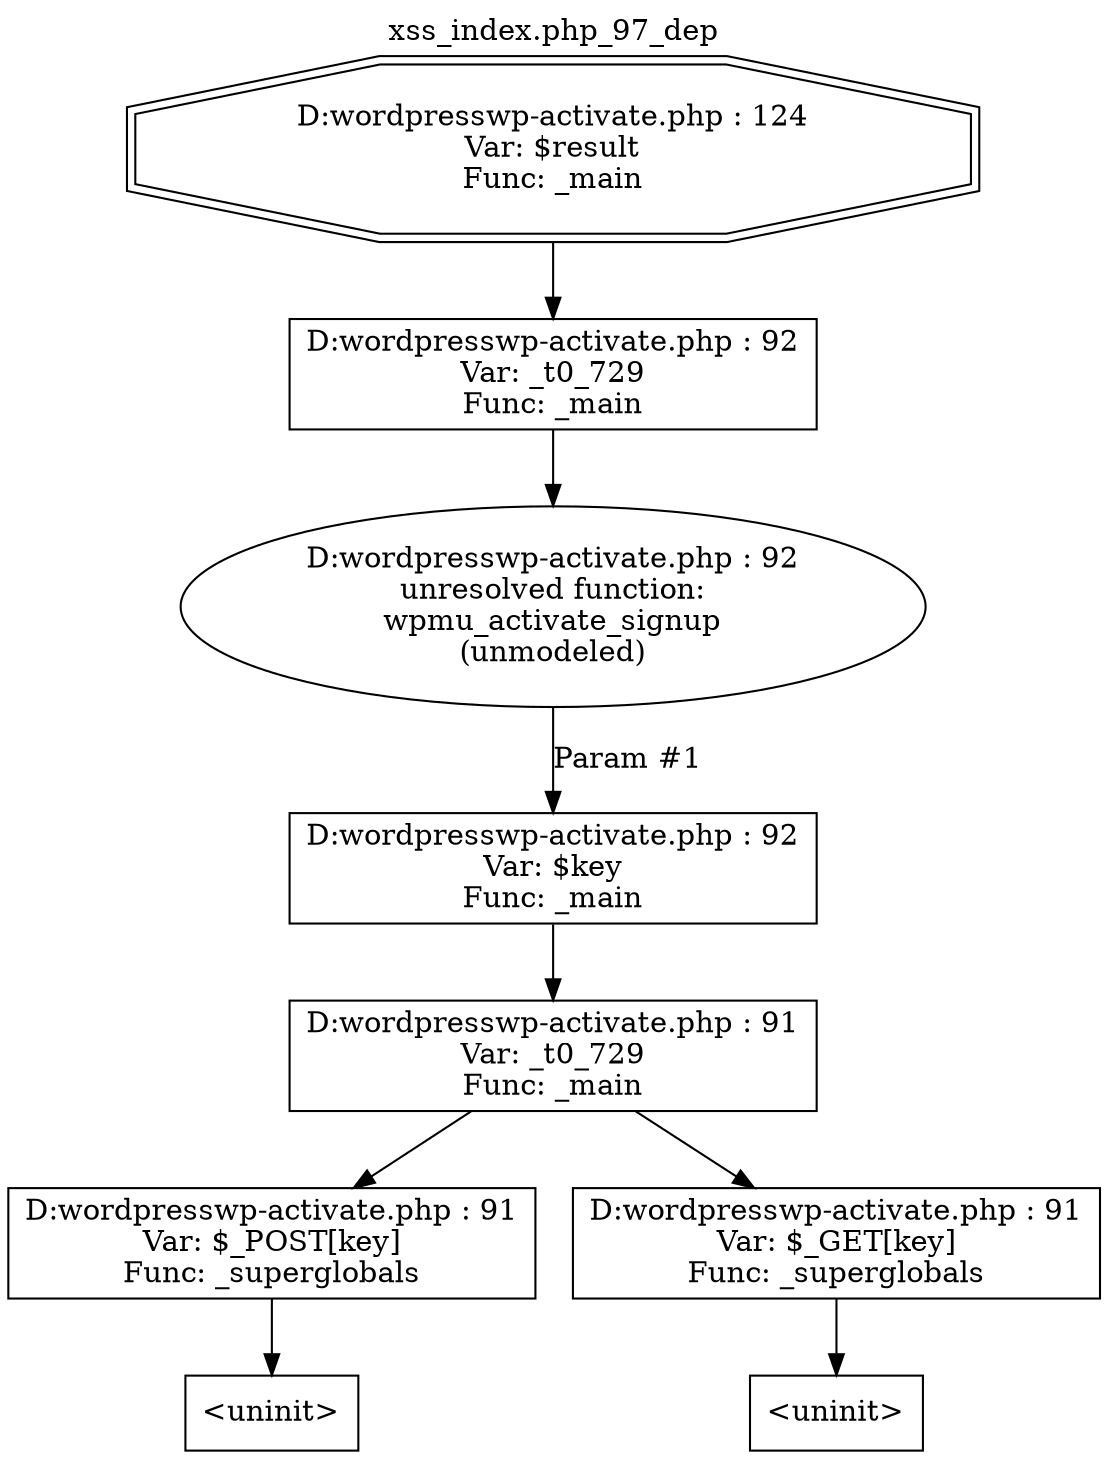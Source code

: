 digraph cfg {
  label="xss_index.php_97_dep";
  labelloc=t;
  n1 [shape=doubleoctagon, label="D:\wordpress\wp-activate.php : 124\nVar: $result\nFunc: _main\n"];
  n2 [shape=box, label="D:\wordpress\wp-activate.php : 92\nVar: _t0_729\nFunc: _main\n"];
  n3 [shape=ellipse, label="D:\wordpress\wp-activate.php : 92\nunresolved function:\nwpmu_activate_signup\n(unmodeled)\n"];
  n4 [shape=box, label="D:\wordpress\wp-activate.php : 92\nVar: $key\nFunc: _main\n"];
  n5 [shape=box, label="D:\wordpress\wp-activate.php : 91\nVar: _t0_729\nFunc: _main\n"];
  n6 [shape=box, label="D:\wordpress\wp-activate.php : 91\nVar: $_POST[key]\nFunc: _superglobals\n"];
  n7 [shape=box, label="<uninit>"];
  n8 [shape=box, label="D:\wordpress\wp-activate.php : 91\nVar: $_GET[key]\nFunc: _superglobals\n"];
  n9 [shape=box, label="<uninit>"];
  n2 -> n3;
  n6 -> n7;
  n5 -> n6;
  n5 -> n8;
  n8 -> n9;
  n4 -> n5;
  n3 -> n4[label="Param #1"];
  n1 -> n2;
}
